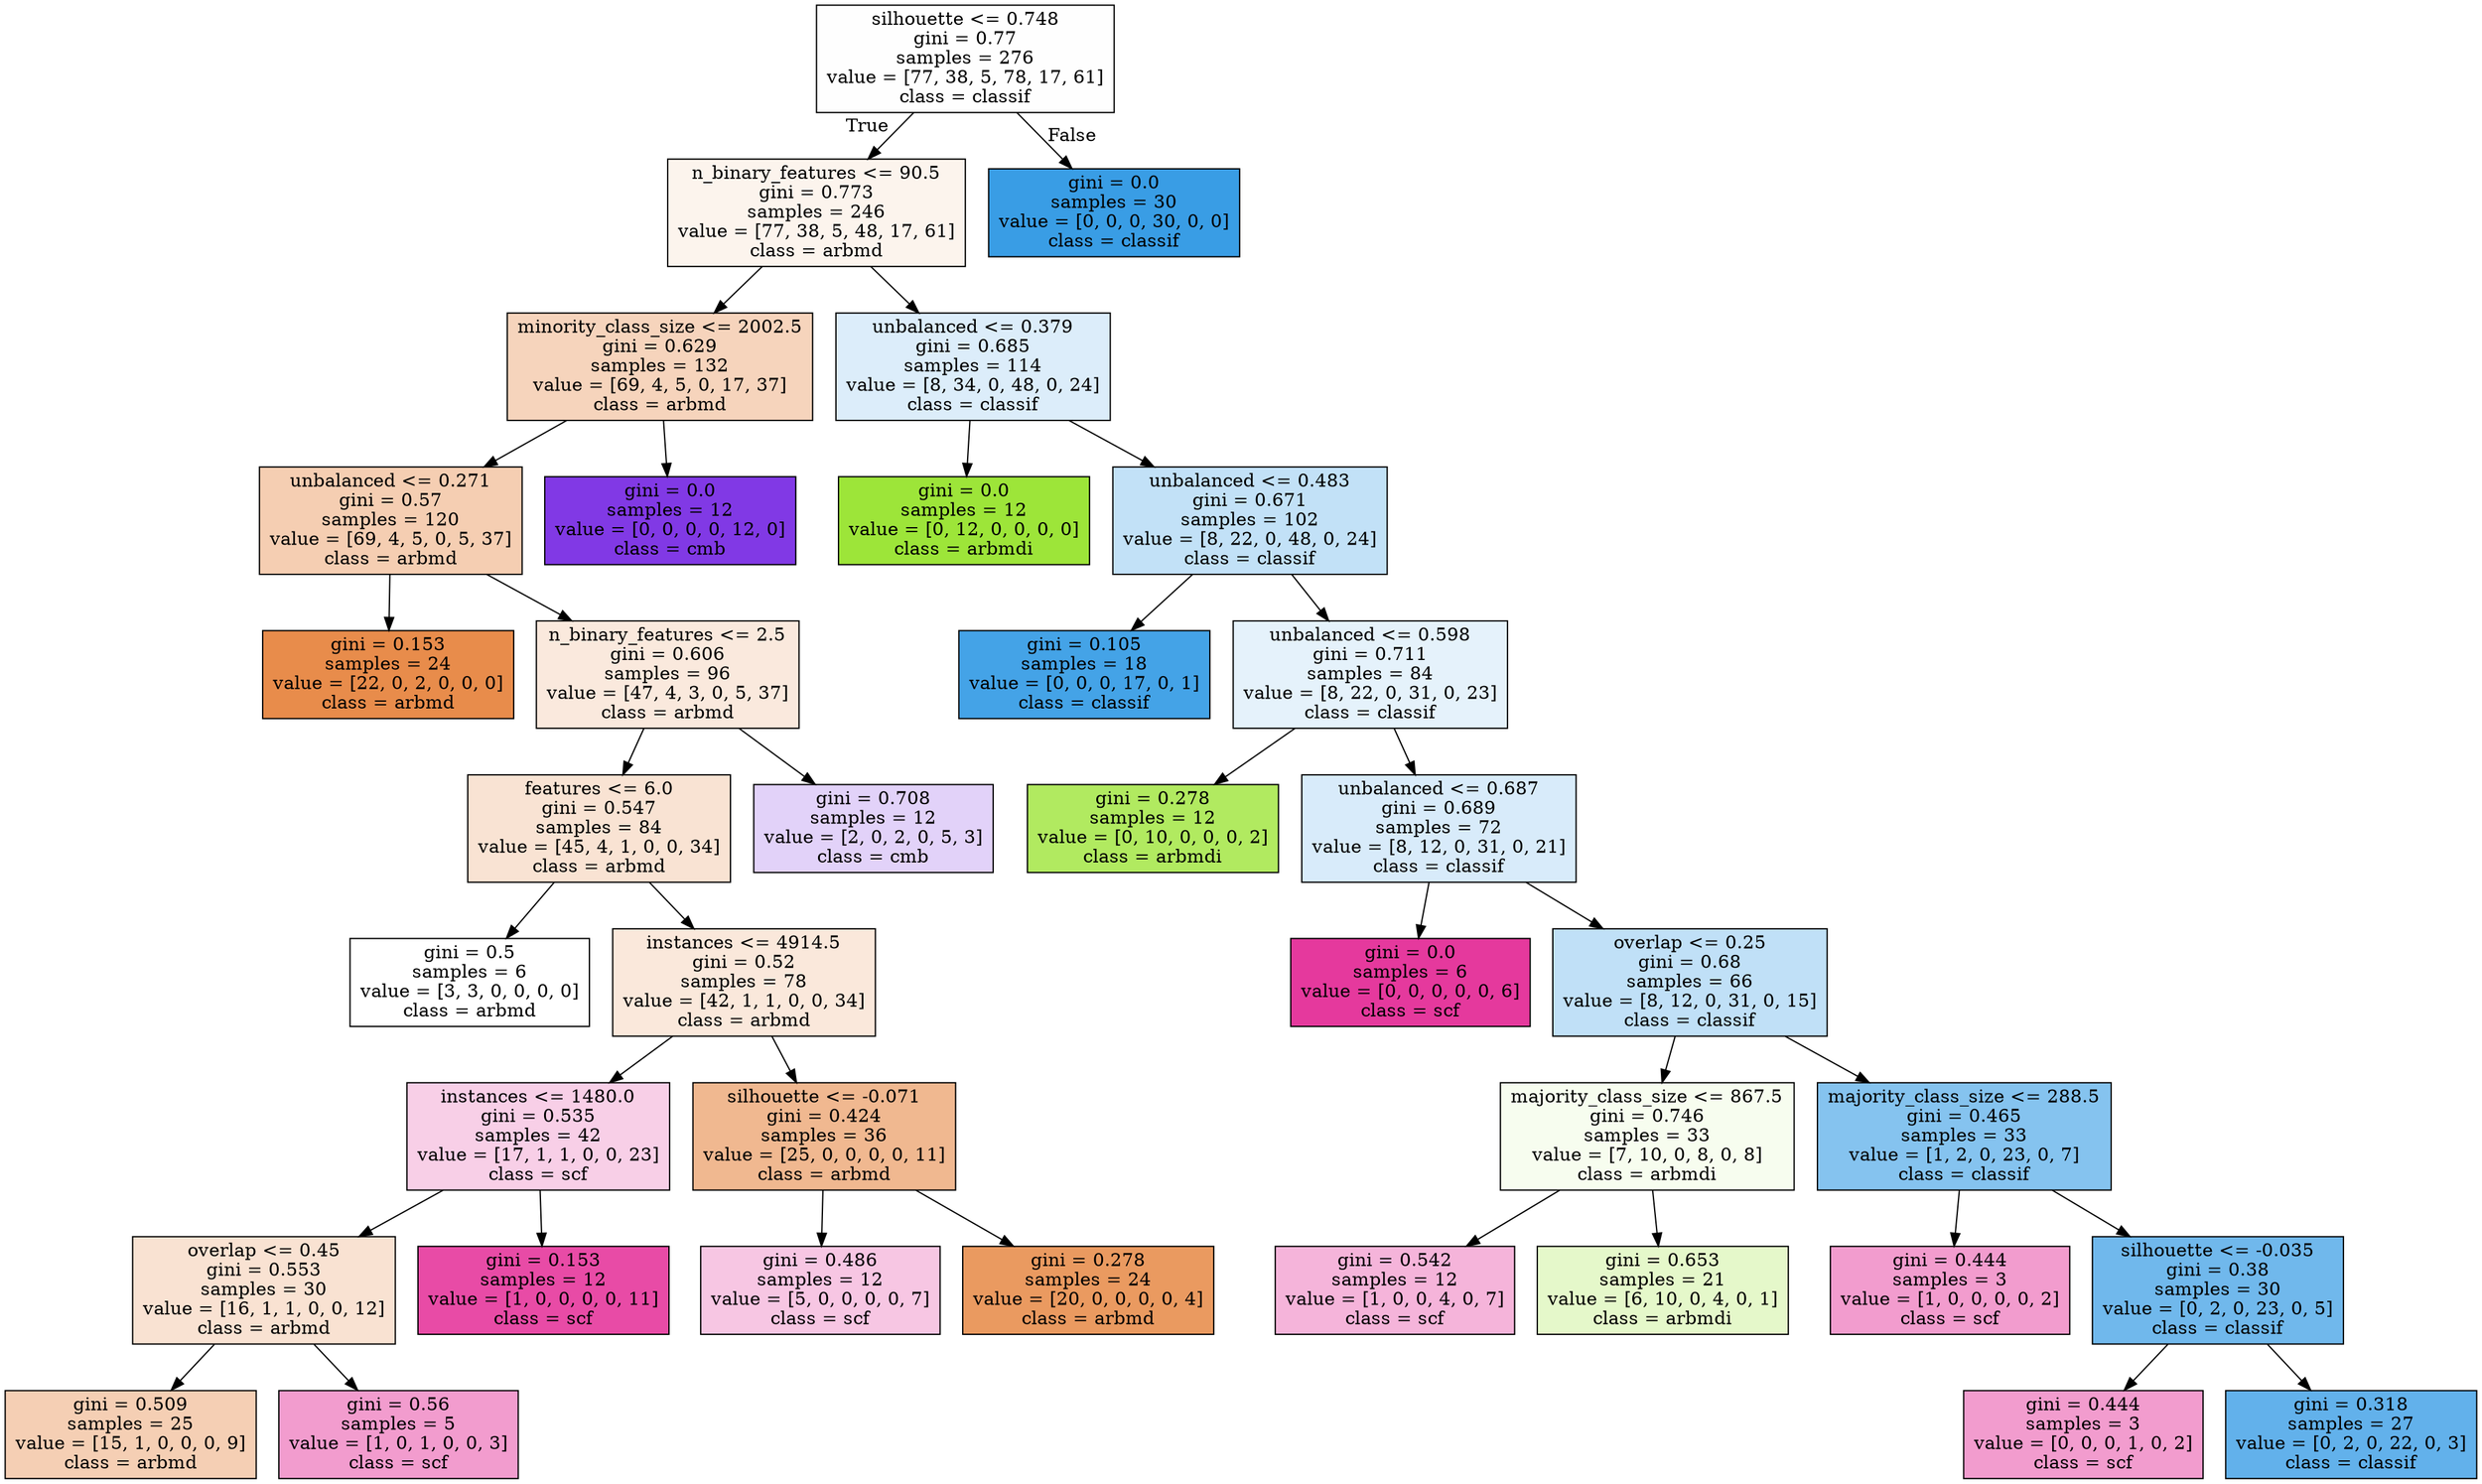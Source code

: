 digraph Tree {
node [shape=box, style="filled", color="black"] ;
0 [label="silhouette <= 0.748\ngini = 0.77\nsamples = 276\nvalue = [77, 38, 5, 78, 17, 61]\nclass = classif", fillcolor="#399de501"] ;
1 [label="n_binary_features <= 90.5\ngini = 0.773\nsamples = 246\nvalue = [77, 38, 5, 48, 17, 61]\nclass = arbmd", fillcolor="#e5813916"] ;
0 -> 1 [labeldistance=2.5, labelangle=45, headlabel="True"] ;
2 [label="minority_class_size <= 2002.5\ngini = 0.629\nsamples = 132\nvalue = [69, 4, 5, 0, 17, 37]\nclass = arbmd", fillcolor="#e5813956"] ;
1 -> 2 ;
3 [label="unbalanced <= 0.271\ngini = 0.57\nsamples = 120\nvalue = [69, 4, 5, 0, 5, 37]\nclass = arbmd", fillcolor="#e5813962"] ;
2 -> 3 ;
4 [label="gini = 0.153\nsamples = 24\nvalue = [22, 0, 2, 0, 0, 0]\nclass = arbmd", fillcolor="#e58139e8"] ;
3 -> 4 ;
5 [label="n_binary_features <= 2.5\ngini = 0.606\nsamples = 96\nvalue = [47, 4, 3, 0, 5, 37]\nclass = arbmd", fillcolor="#e581392b"] ;
3 -> 5 ;
6 [label="features <= 6.0\ngini = 0.547\nsamples = 84\nvalue = [45, 4, 1, 0, 0, 34]\nclass = arbmd", fillcolor="#e5813938"] ;
5 -> 6 ;
7 [label="gini = 0.5\nsamples = 6\nvalue = [3, 3, 0, 0, 0, 0]\nclass = arbmd", fillcolor="#e5813900"] ;
6 -> 7 ;
8 [label="instances <= 4914.5\ngini = 0.52\nsamples = 78\nvalue = [42, 1, 1, 0, 0, 34]\nclass = arbmd", fillcolor="#e581392e"] ;
6 -> 8 ;
9 [label="instances <= 1480.0\ngini = 0.535\nsamples = 42\nvalue = [17, 1, 1, 0, 0, 23]\nclass = scf", fillcolor="#e5399d3d"] ;
8 -> 9 ;
10 [label="overlap <= 0.45\ngini = 0.553\nsamples = 30\nvalue = [16, 1, 1, 0, 0, 12]\nclass = arbmd", fillcolor="#e5813939"] ;
9 -> 10 ;
11 [label="gini = 0.509\nsamples = 25\nvalue = [15, 1, 0, 0, 0, 9]\nclass = arbmd", fillcolor="#e5813960"] ;
10 -> 11 ;
12 [label="gini = 0.56\nsamples = 5\nvalue = [1, 0, 1, 0, 0, 3]\nclass = scf", fillcolor="#e5399d7f"] ;
10 -> 12 ;
13 [label="gini = 0.153\nsamples = 12\nvalue = [1, 0, 0, 0, 0, 11]\nclass = scf", fillcolor="#e5399de8"] ;
9 -> 13 ;
14 [label="silhouette <= -0.071\ngini = 0.424\nsamples = 36\nvalue = [25, 0, 0, 0, 0, 11]\nclass = arbmd", fillcolor="#e581398f"] ;
8 -> 14 ;
15 [label="gini = 0.486\nsamples = 12\nvalue = [5, 0, 0, 0, 0, 7]\nclass = scf", fillcolor="#e5399d49"] ;
14 -> 15 ;
16 [label="gini = 0.278\nsamples = 24\nvalue = [20, 0, 0, 0, 0, 4]\nclass = arbmd", fillcolor="#e58139cc"] ;
14 -> 16 ;
17 [label="gini = 0.708\nsamples = 12\nvalue = [2, 0, 2, 0, 5, 3]\nclass = cmb", fillcolor="#8139e539"] ;
5 -> 17 ;
18 [label="gini = 0.0\nsamples = 12\nvalue = [0, 0, 0, 0, 12, 0]\nclass = cmb", fillcolor="#8139e5ff"] ;
2 -> 18 ;
19 [label="unbalanced <= 0.379\ngini = 0.685\nsamples = 114\nvalue = [8, 34, 0, 48, 0, 24]\nclass = classif", fillcolor="#399de52d"] ;
1 -> 19 ;
20 [label="gini = 0.0\nsamples = 12\nvalue = [0, 12, 0, 0, 0, 0]\nclass = arbmdi", fillcolor="#9de539ff"] ;
19 -> 20 ;
21 [label="unbalanced <= 0.483\ngini = 0.671\nsamples = 102\nvalue = [8, 22, 0, 48, 0, 24]\nclass = classif", fillcolor="#399de54e"] ;
19 -> 21 ;
22 [label="gini = 0.105\nsamples = 18\nvalue = [0, 0, 0, 17, 0, 1]\nclass = classif", fillcolor="#399de5f0"] ;
21 -> 22 ;
23 [label="unbalanced <= 0.598\ngini = 0.711\nsamples = 84\nvalue = [8, 22, 0, 31, 0, 23]\nclass = classif", fillcolor="#399de521"] ;
21 -> 23 ;
24 [label="gini = 0.278\nsamples = 12\nvalue = [0, 10, 0, 0, 0, 2]\nclass = arbmdi", fillcolor="#9de539cc"] ;
23 -> 24 ;
25 [label="unbalanced <= 0.687\ngini = 0.689\nsamples = 72\nvalue = [8, 12, 0, 31, 0, 21]\nclass = classif", fillcolor="#399de532"] ;
23 -> 25 ;
26 [label="gini = 0.0\nsamples = 6\nvalue = [0, 0, 0, 0, 0, 6]\nclass = scf", fillcolor="#e5399dff"] ;
25 -> 26 ;
27 [label="overlap <= 0.25\ngini = 0.68\nsamples = 66\nvalue = [8, 12, 0, 31, 0, 15]\nclass = classif", fillcolor="#399de550"] ;
25 -> 27 ;
28 [label="majority_class_size <= 867.5\ngini = 0.746\nsamples = 33\nvalue = [7, 10, 0, 8, 0, 8]\nclass = arbmdi", fillcolor="#9de53914"] ;
27 -> 28 ;
29 [label="gini = 0.542\nsamples = 12\nvalue = [1, 0, 0, 4, 0, 7]\nclass = scf", fillcolor="#e5399d60"] ;
28 -> 29 ;
30 [label="gini = 0.653\nsamples = 21\nvalue = [6, 10, 0, 4, 0, 1]\nclass = arbmdi", fillcolor="#9de53944"] ;
28 -> 30 ;
31 [label="majority_class_size <= 288.5\ngini = 0.465\nsamples = 33\nvalue = [1, 2, 0, 23, 0, 7]\nclass = classif", fillcolor="#399de59d"] ;
27 -> 31 ;
32 [label="gini = 0.444\nsamples = 3\nvalue = [1, 0, 0, 0, 0, 2]\nclass = scf", fillcolor="#e5399d7f"] ;
31 -> 32 ;
33 [label="silhouette <= -0.035\ngini = 0.38\nsamples = 30\nvalue = [0, 2, 0, 23, 0, 5]\nclass = classif", fillcolor="#399de5b8"] ;
31 -> 33 ;
34 [label="gini = 0.444\nsamples = 3\nvalue = [0, 0, 0, 1, 0, 2]\nclass = scf", fillcolor="#e5399d7f"] ;
33 -> 34 ;
35 [label="gini = 0.318\nsamples = 27\nvalue = [0, 2, 0, 22, 0, 3]\nclass = classif", fillcolor="#399de5ca"] ;
33 -> 35 ;
36 [label="gini = 0.0\nsamples = 30\nvalue = [0, 0, 0, 30, 0, 0]\nclass = classif", fillcolor="#399de5ff"] ;
0 -> 36 [labeldistance=2.5, labelangle=-45, headlabel="False"] ;
}
